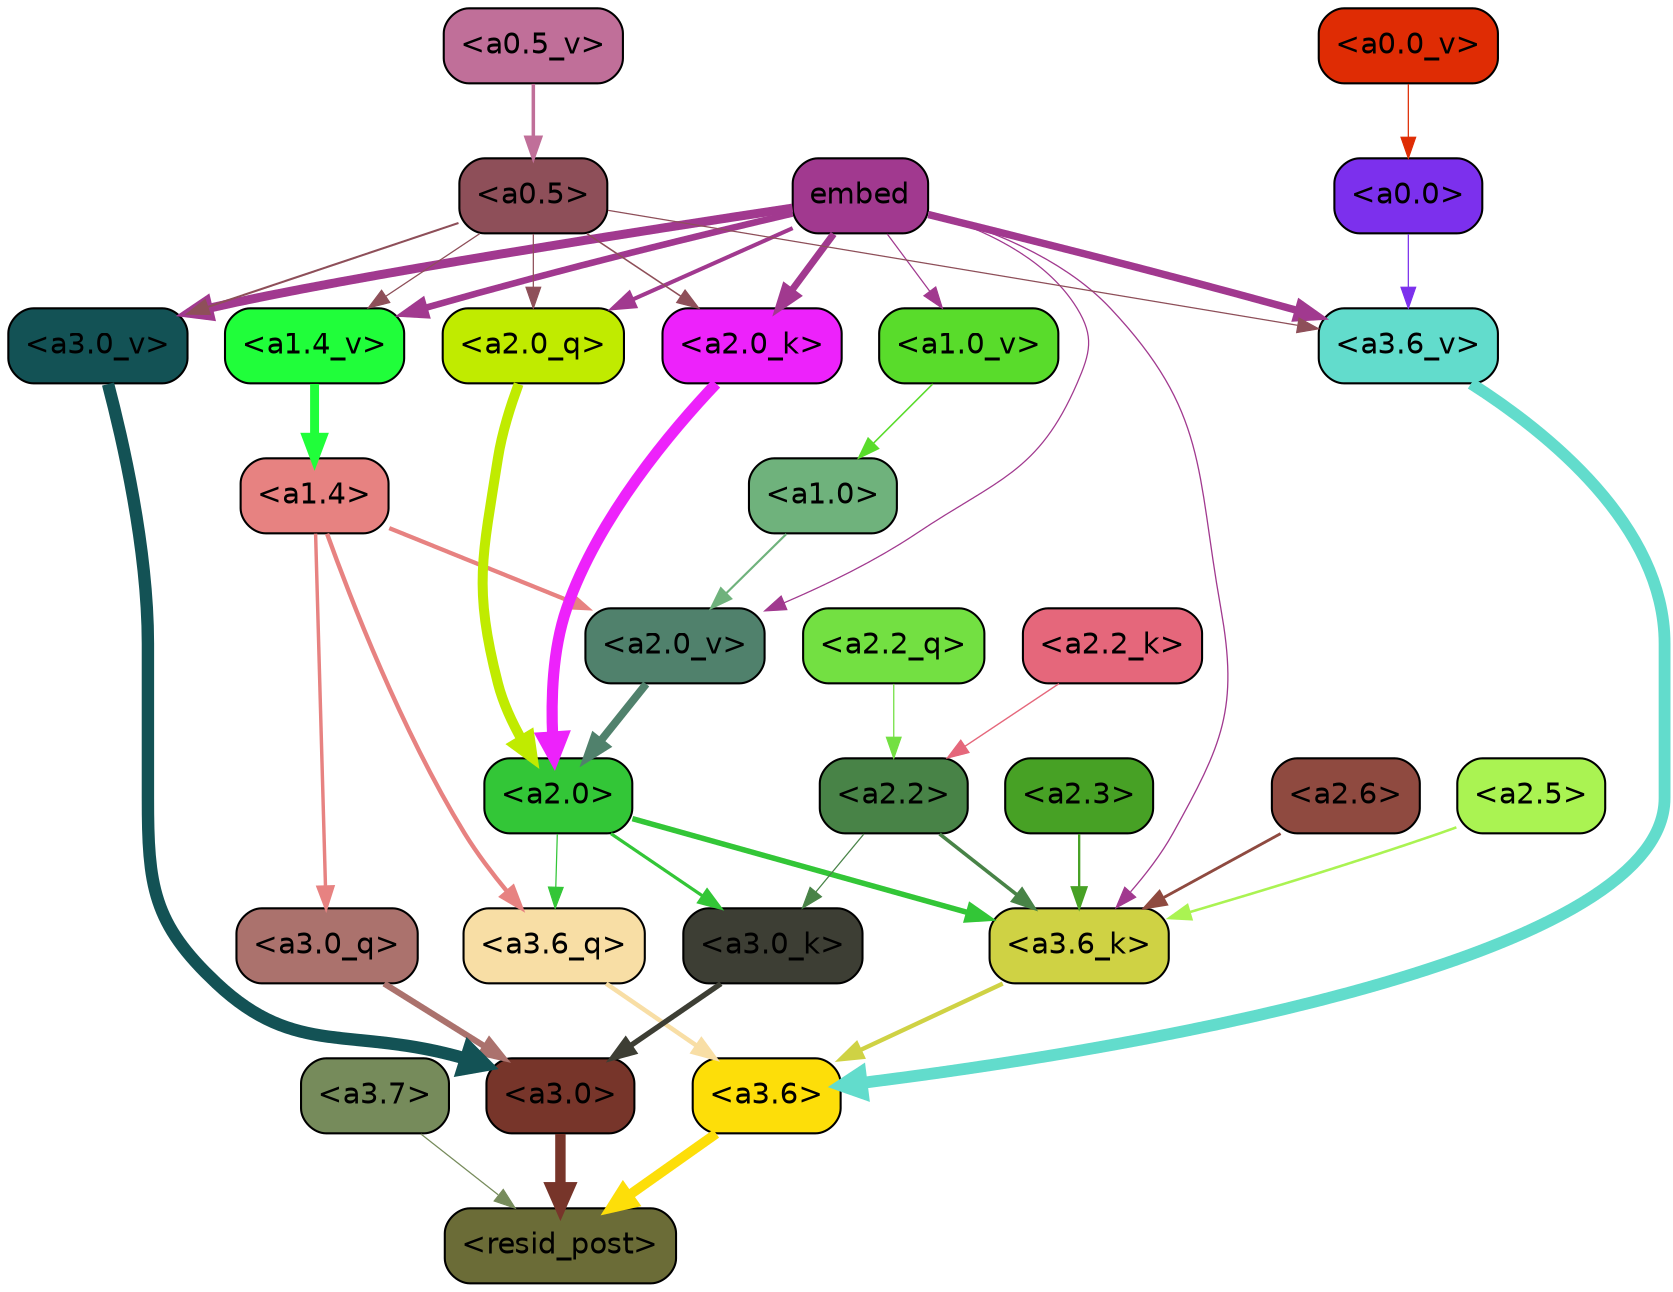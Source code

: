 strict digraph "" {
	graph [bgcolor=transparent,
		layout=dot,
		overlap=false,
		splines=true
	];
	"<a3.7>"	[color=black,
		fillcolor="#768b5b",
		fontname=Helvetica,
		shape=box,
		style="filled, rounded"];
	"<resid_post>"	[color=black,
		fillcolor="#6b6c37",
		fontname=Helvetica,
		shape=box,
		style="filled, rounded"];
	"<a3.7>" -> "<resid_post>"	[color="#768b5b",
		penwidth=0.6];
	"<a3.6>"	[color=black,
		fillcolor="#fdde09",
		fontname=Helvetica,
		shape=box,
		style="filled, rounded"];
	"<a3.6>" -> "<resid_post>"	[color="#fdde09",
		penwidth=4.748674273490906];
	"<a3.0>"	[color=black,
		fillcolor="#77352a",
		fontname=Helvetica,
		shape=box,
		style="filled, rounded"];
	"<a3.0>" -> "<resid_post>"	[color="#77352a",
		penwidth=5.004031300544739];
	"<a3.6_q>"	[color=black,
		fillcolor="#f8dea5",
		fontname=Helvetica,
		shape=box,
		style="filled, rounded"];
	"<a3.6_q>" -> "<a3.6>"	[color="#f8dea5",
		penwidth=2.1656854450702667];
	"<a3.0_q>"	[color=black,
		fillcolor="#ab726d",
		fontname=Helvetica,
		shape=box,
		style="filled, rounded"];
	"<a3.0_q>" -> "<a3.0>"	[color="#ab726d",
		penwidth=2.95696559548378];
	"<a3.6_k>"	[color=black,
		fillcolor="#cfd244",
		fontname=Helvetica,
		shape=box,
		style="filled, rounded"];
	"<a3.6_k>" -> "<a3.6>"	[color="#cfd244",
		penwidth=2.086437076330185];
	"<a3.0_k>"	[color=black,
		fillcolor="#3d3e34",
		fontname=Helvetica,
		shape=box,
		style="filled, rounded"];
	"<a3.0_k>" -> "<a3.0>"	[color="#3d3e34",
		penwidth=2.5988530814647675];
	"<a3.6_v>"	[color=black,
		fillcolor="#62dccc",
		fontname=Helvetica,
		shape=box,
		style="filled, rounded"];
	"<a3.6_v>" -> "<a3.6>"	[color="#62dccc",
		penwidth=5.669987380504608];
	"<a3.0_v>"	[color=black,
		fillcolor="#135255",
		fontname=Helvetica,
		shape=box,
		style="filled, rounded"];
	"<a3.0_v>" -> "<a3.0>"	[color="#135255",
		penwidth=5.9515902400016785];
	"<a2.0>"	[color=black,
		fillcolor="#33c637",
		fontname=Helvetica,
		shape=box,
		style="filled, rounded"];
	"<a2.0>" -> "<a3.6_q>"	[color="#33c637",
		penwidth=0.6];
	"<a2.0>" -> "<a3.6_k>"	[color="#33c637",
		penwidth=2.6423546075820923];
	"<a2.0>" -> "<a3.0_k>"	[color="#33c637",
		penwidth=1.5482127666473389];
	"<a1.4>"	[color=black,
		fillcolor="#e78281",
		fontname=Helvetica,
		shape=box,
		style="filled, rounded"];
	"<a1.4>" -> "<a3.6_q>"	[color="#e78281",
		penwidth=2.1035547256469727];
	"<a1.4>" -> "<a3.0_q>"	[color="#e78281",
		penwidth=1.6541699171066284];
	"<a2.0_v>"	[color=black,
		fillcolor="#50816c",
		fontname=Helvetica,
		shape=box,
		style="filled, rounded"];
	"<a1.4>" -> "<a2.0_v>"	[color="#e78281",
		penwidth=2.048949420452118];
	"<a2.6>"	[color=black,
		fillcolor="#8f4a40",
		fontname=Helvetica,
		shape=box,
		style="filled, rounded"];
	"<a2.6>" -> "<a3.6_k>"	[color="#8f4a40",
		penwidth=1.3718644380569458];
	"<a2.5>"	[color=black,
		fillcolor="#aaf352",
		fontname=Helvetica,
		shape=box,
		style="filled, rounded"];
	"<a2.5>" -> "<a3.6_k>"	[color="#aaf352",
		penwidth=1.231603980064392];
	"<a2.3>"	[color=black,
		fillcolor="#47a125",
		fontname=Helvetica,
		shape=box,
		style="filled, rounded"];
	"<a2.3>" -> "<a3.6_k>"	[color="#47a125",
		penwidth=1.1117559671401978];
	"<a2.2>"	[color=black,
		fillcolor="#488347",
		fontname=Helvetica,
		shape=box,
		style="filled, rounded"];
	"<a2.2>" -> "<a3.6_k>"	[color="#488347",
		penwidth=1.7315057516098022];
	"<a2.2>" -> "<a3.0_k>"	[color="#488347",
		penwidth=0.6];
	embed	[color=black,
		fillcolor="#a1398f",
		fontname=Helvetica,
		shape=box,
		style="filled, rounded"];
	embed -> "<a3.6_k>"	[color="#a1398f",
		penwidth=0.6229734420776367];
	embed -> "<a3.6_v>"	[color="#a1398f",
		penwidth=3.56406831741333];
	embed -> "<a3.0_v>"	[color="#a1398f",
		penwidth=4.293717980384827];
	"<a2.0_q>"	[color=black,
		fillcolor="#c0eb00",
		fontname=Helvetica,
		shape=box,
		style="filled, rounded"];
	embed -> "<a2.0_q>"	[color="#a1398f",
		penwidth=1.9479764699935913];
	"<a2.0_k>"	[color=black,
		fillcolor="#ed22fb",
		fontname=Helvetica,
		shape=box,
		style="filled, rounded"];
	embed -> "<a2.0_k>"	[color="#a1398f",
		penwidth=3.348647713661194];
	embed -> "<a2.0_v>"	[color="#a1398f",
		penwidth=0.6];
	"<a1.4_v>"	[color=black,
		fillcolor="#20fe3a",
		fontname=Helvetica,
		shape=box,
		style="filled, rounded"];
	embed -> "<a1.4_v>"	[color="#a1398f",
		penwidth=3.1658360958099365];
	"<a1.0_v>"	[color=black,
		fillcolor="#59dc2b",
		fontname=Helvetica,
		shape=box,
		style="filled, rounded"];
	embed -> "<a1.0_v>"	[color="#a1398f",
		penwidth=0.6];
	"<a0.5>"	[color=black,
		fillcolor="#8e4f59",
		fontname=Helvetica,
		shape=box,
		style="filled, rounded"];
	"<a0.5>" -> "<a3.6_v>"	[color="#8e4f59",
		penwidth=0.6];
	"<a0.5>" -> "<a3.0_v>"	[color="#8e4f59",
		penwidth=0.9916514158248901];
	"<a0.5>" -> "<a2.0_q>"	[color="#8e4f59",
		penwidth=0.6];
	"<a0.5>" -> "<a2.0_k>"	[color="#8e4f59",
		penwidth=0.7479127645492554];
	"<a0.5>" -> "<a1.4_v>"	[color="#8e4f59",
		penwidth=0.6];
	"<a0.0>"	[color=black,
		fillcolor="#7c30ed",
		fontname=Helvetica,
		shape=box,
		style="filled, rounded"];
	"<a0.0>" -> "<a3.6_v>"	[color="#7c30ed",
		penwidth=0.6];
	"<a2.2_q>"	[color=black,
		fillcolor="#73e042",
		fontname=Helvetica,
		shape=box,
		style="filled, rounded"];
	"<a2.2_q>" -> "<a2.2>"	[color="#73e042",
		penwidth=0.6068362593650818];
	"<a2.0_q>" -> "<a2.0>"	[color="#c0eb00",
		penwidth=4.801594913005829];
	"<a2.2_k>"	[color=black,
		fillcolor="#e5677b",
		fontname=Helvetica,
		shape=box,
		style="filled, rounded"];
	"<a2.2_k>" -> "<a2.2>"	[color="#e5677b",
		penwidth=0.6648573875427246];
	"<a2.0_k>" -> "<a2.0>"	[color="#ed22fb",
		penwidth=5.364346981048584];
	"<a2.0_v>" -> "<a2.0>"	[color="#50816c",
		penwidth=3.76983106136322];
	"<a1.0>"	[color=black,
		fillcolor="#6fb27c",
		fontname=Helvetica,
		shape=box,
		style="filled, rounded"];
	"<a1.0>" -> "<a2.0_v>"	[color="#6fb27c",
		penwidth=1.0333166718482971];
	"<a1.4_v>" -> "<a1.4>"	[color="#20fe3a",
		penwidth=4.295930981636047];
	"<a1.0_v>" -> "<a1.0>"	[color="#59dc2b",
		penwidth=0.7506231069564819];
	"<a0.5_v>"	[color=black,
		fillcolor="#c06f99",
		fontname=Helvetica,
		shape=box,
		style="filled, rounded"];
	"<a0.5_v>" -> "<a0.5>"	[color="#c06f99",
		penwidth=1.6795680522918701];
	"<a0.0_v>"	[color=black,
		fillcolor="#df2c04",
		fontname=Helvetica,
		shape=box,
		style="filled, rounded"];
	"<a0.0_v>" -> "<a0.0>"	[color="#df2c04",
		penwidth=0.6];
}

